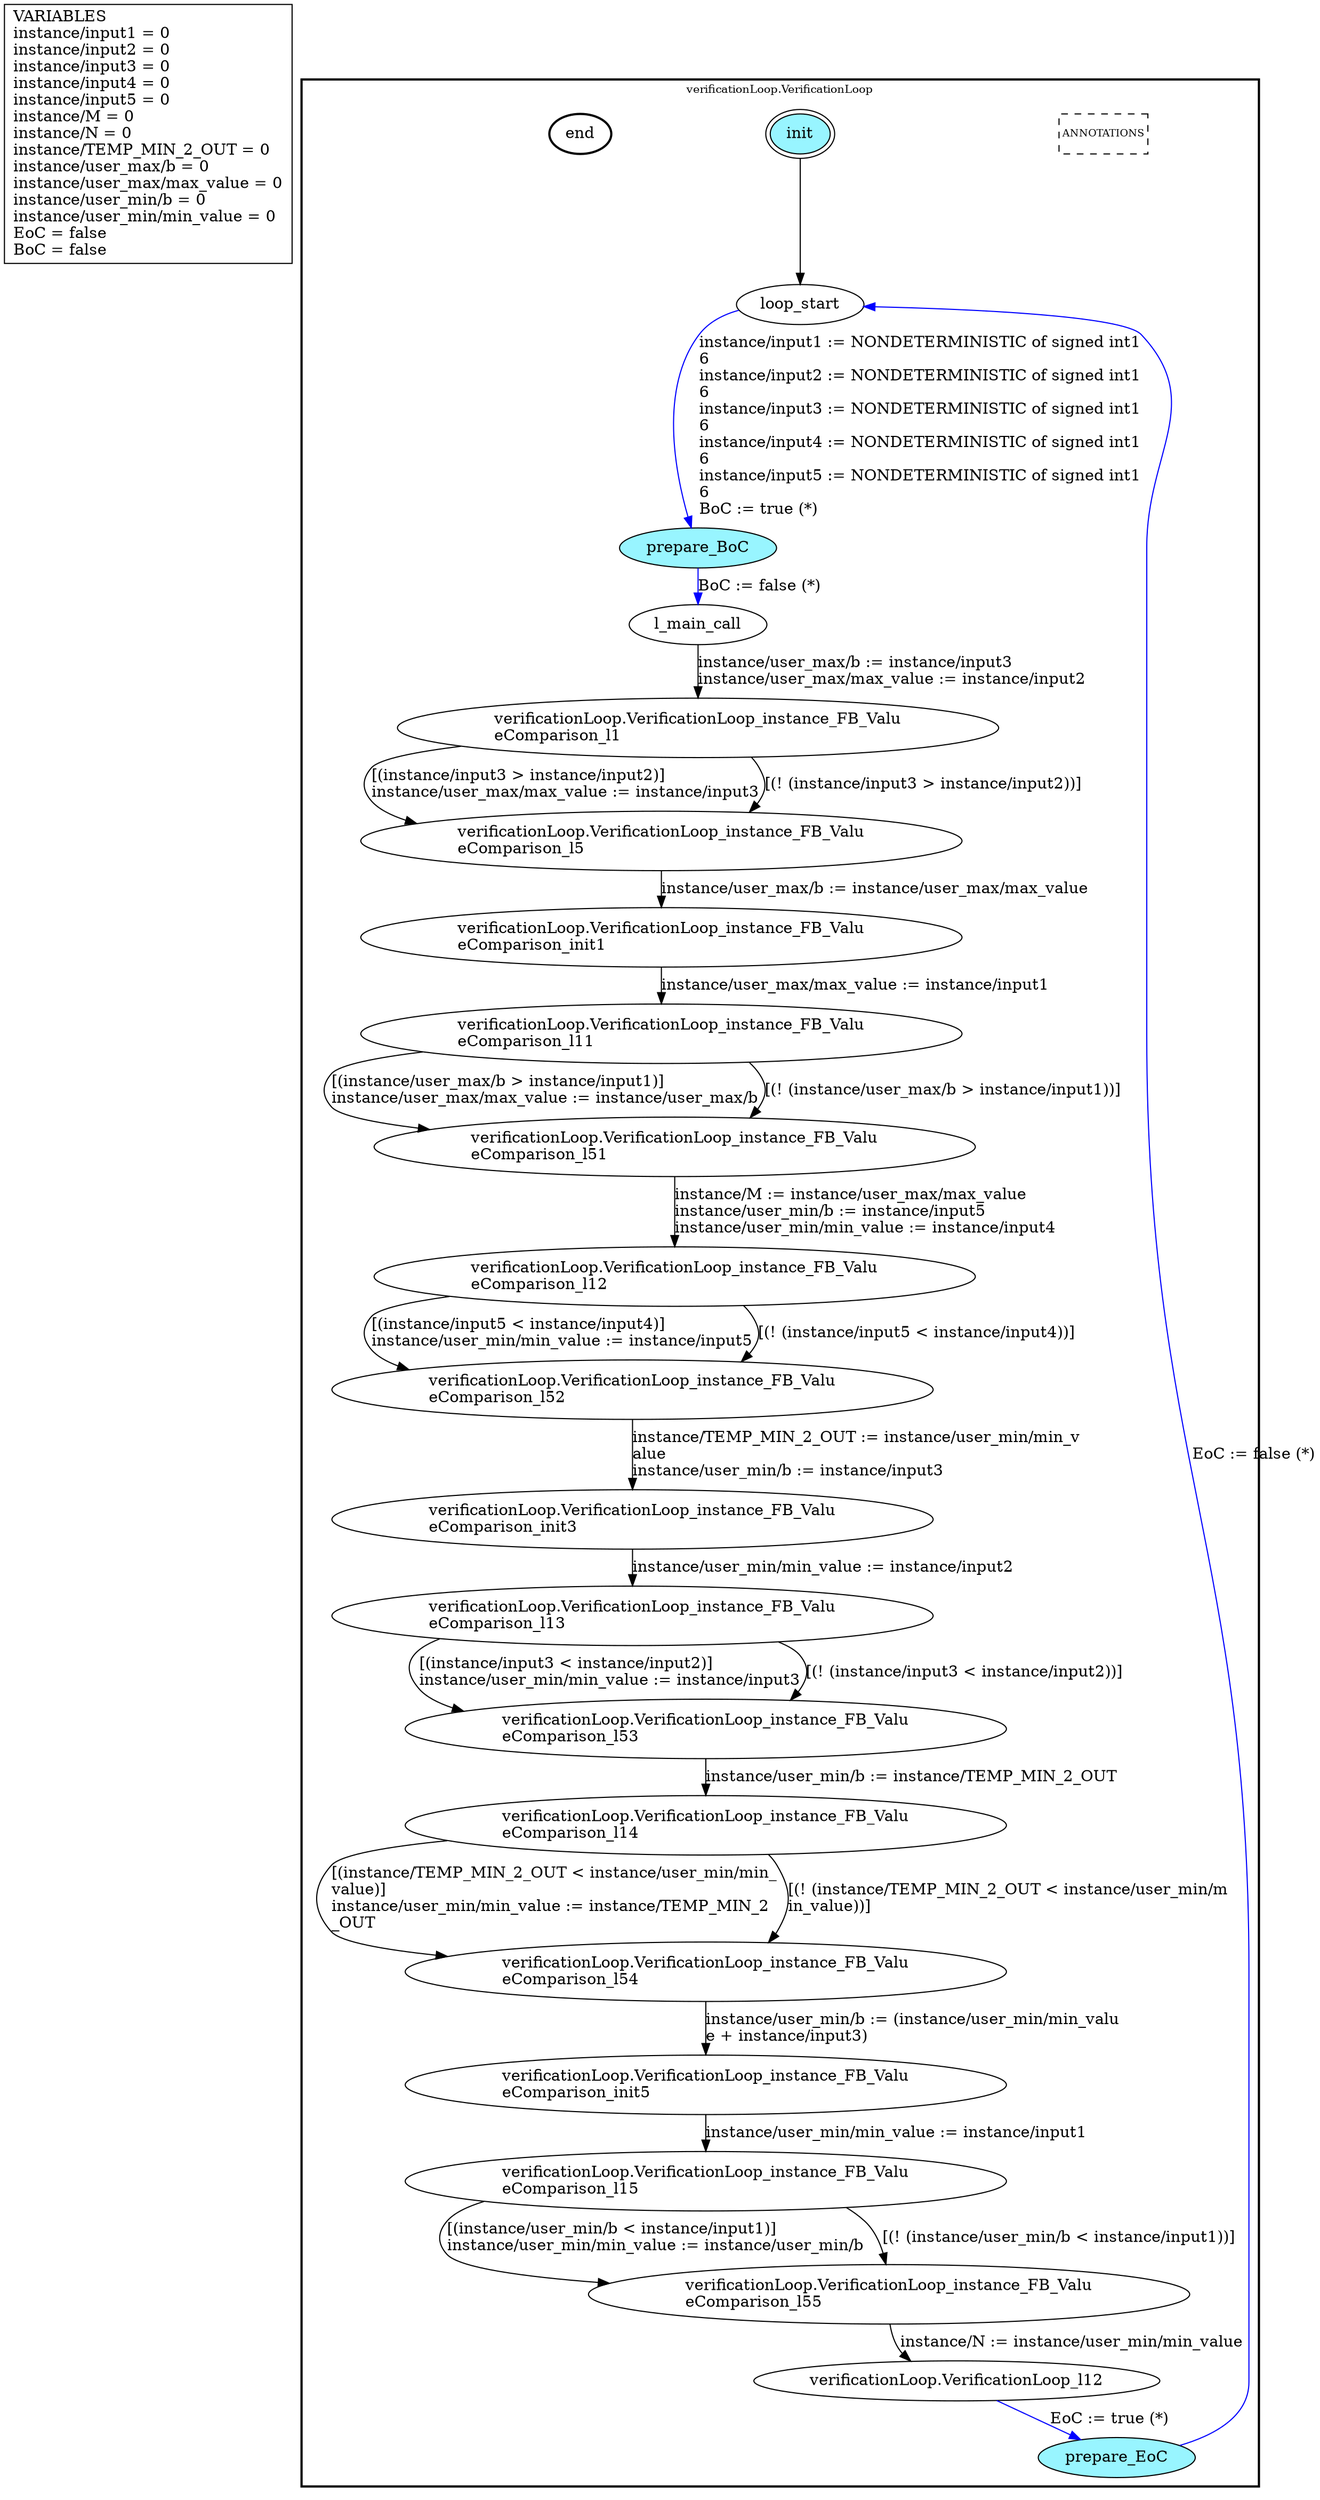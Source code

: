 digraph G {
	vars_declaration_pseudonode_network [
		label="VARIABLES\linstance/input1 = 0\linstance/input2 = 0\linstance/input3 = 0\linstance/input4 = 0\linstance/input5 = 0\linstance/M = 0\linstance/N = 0\linstance/TEMP_MIN_2_OUT = 0\linstance/user_max/b = 0\linstance/user_max/max_value = 0\linstance/user_min/b = 0\linstance/user_min/min_value = 0\lEoC = false\lBoC = false\l",
		fillcolor="lightgray", shape="rectangle"];
	subgraph clusterverificationLoop_VerificationLoop {
		node [style="filled"];
		style=bold;
		color="black";
		fontsize=10;
		ranksep=0.4;
		
		label="verificationLoop.VerificationLoop";
		
		annotations_pseudonode_verificationLoop_VerificationLoop [
			label="ANNOTATIONS",
			fontsize=9, margin="0.04,0.04", fillcolor="white", shape="rectangle", style="dashed"];
		
		init_verificationLoop_VerificationLoop [label="init", color="black", fillcolor="cadetblue1", peripheries=2, shape="ellipse"];
		end_verificationLoop_VerificationLoop [label="end", color="black", fillcolor="cadetblue1", style=bold, shape="ellipse"];
		loop_start_verificationLoop_VerificationLoop [label="loop_start", color="black", fillcolor="white", shape="ellipse"];
		prepare_BoC_verificationLoop_VerificationLoop [label="prepare_BoC", color="black", fillcolor="cadetblue1", shape="ellipse"];
		l_main_call_verificationLoop_VerificationLoop [label="l_main_call", color="black", fillcolor="white", shape="ellipse"];
		prepare_EoC_verificationLoop_VerificationLoop [label="prepare_EoC", color="black", fillcolor="cadetblue1", shape="ellipse"];
		verificationLoop_VerificationLoop_l12_verificationLoop_VerificationLoop [label="verificationLoop.VerificationLoop_l12", color="black", fillcolor="white", shape="ellipse"];
		verificationLoop_VerificationLoop_instance_FB_ValueComparison_l1_verificationLoop_VerificationLoop [label="verificationLoop.VerificationLoop_instance_FB_Valu\leComparison_l1\l", color="black", fillcolor="white", shape="ellipse"];
		verificationLoop_VerificationLoop_instance_FB_ValueComparison_l5_verificationLoop_VerificationLoop [label="verificationLoop.VerificationLoop_instance_FB_Valu\leComparison_l5\l", color="black", fillcolor="white", shape="ellipse"];
		verificationLoop_VerificationLoop_instance_FB_ValueComparison_init1_verificationLoop_VerificationLoop [label="verificationLoop.VerificationLoop_instance_FB_Valu\leComparison_init1\l", color="black", fillcolor="white", shape="ellipse"];
		verificationLoop_VerificationLoop_instance_FB_ValueComparison_l11_verificationLoop_VerificationLoop [label="verificationLoop.VerificationLoop_instance_FB_Valu\leComparison_l11\l", color="black", fillcolor="white", shape="ellipse"];
		verificationLoop_VerificationLoop_instance_FB_ValueComparison_l51_verificationLoop_VerificationLoop [label="verificationLoop.VerificationLoop_instance_FB_Valu\leComparison_l51\l", color="black", fillcolor="white", shape="ellipse"];
		verificationLoop_VerificationLoop_instance_FB_ValueComparison_l12_verificationLoop_VerificationLoop [label="verificationLoop.VerificationLoop_instance_FB_Valu\leComparison_l12\l", color="black", fillcolor="white", shape="ellipse"];
		verificationLoop_VerificationLoop_instance_FB_ValueComparison_l52_verificationLoop_VerificationLoop [label="verificationLoop.VerificationLoop_instance_FB_Valu\leComparison_l52\l", color="black", fillcolor="white", shape="ellipse"];
		verificationLoop_VerificationLoop_instance_FB_ValueComparison_init3_verificationLoop_VerificationLoop [label="verificationLoop.VerificationLoop_instance_FB_Valu\leComparison_init3\l", color="black", fillcolor="white", shape="ellipse"];
		verificationLoop_VerificationLoop_instance_FB_ValueComparison_l13_verificationLoop_VerificationLoop [label="verificationLoop.VerificationLoop_instance_FB_Valu\leComparison_l13\l", color="black", fillcolor="white", shape="ellipse"];
		verificationLoop_VerificationLoop_instance_FB_ValueComparison_l53_verificationLoop_VerificationLoop [label="verificationLoop.VerificationLoop_instance_FB_Valu\leComparison_l53\l", color="black", fillcolor="white", shape="ellipse"];
		verificationLoop_VerificationLoop_instance_FB_ValueComparison_l14_verificationLoop_VerificationLoop [label="verificationLoop.VerificationLoop_instance_FB_Valu\leComparison_l14\l", color="black", fillcolor="white", shape="ellipse"];
		verificationLoop_VerificationLoop_instance_FB_ValueComparison_l54_verificationLoop_VerificationLoop [label="verificationLoop.VerificationLoop_instance_FB_Valu\leComparison_l54\l", color="black", fillcolor="white", shape="ellipse"];
		verificationLoop_VerificationLoop_instance_FB_ValueComparison_init5_verificationLoop_VerificationLoop [label="verificationLoop.VerificationLoop_instance_FB_Valu\leComparison_init5\l", color="black", fillcolor="white", shape="ellipse"];
		verificationLoop_VerificationLoop_instance_FB_ValueComparison_l15_verificationLoop_VerificationLoop [label="verificationLoop.VerificationLoop_instance_FB_Valu\leComparison_l15\l", color="black", fillcolor="white", shape="ellipse"];
		verificationLoop_VerificationLoop_instance_FB_ValueComparison_l55_verificationLoop_VerificationLoop [label="verificationLoop.VerificationLoop_instance_FB_Valu\leComparison_l55\l", color="black", fillcolor="white", shape="ellipse"];
		init_verificationLoop_VerificationLoop -> loop_start_verificationLoop_VerificationLoop [color="black", label=""];
		loop_start_verificationLoop_VerificationLoop -> prepare_BoC_verificationLoop_VerificationLoop [color="blue", label="instance/input1 := NONDETERMINISTIC of signed int1\l6\linstance/input2 := NONDETERMINISTIC of signed int1\l6\linstance/input3 := NONDETERMINISTIC of signed int1\l6\linstance/input4 := NONDETERMINISTIC of signed int1\l6\linstance/input5 := NONDETERMINISTIC of signed int1\l6\lBoC := true (*)\l"];
		prepare_BoC_verificationLoop_VerificationLoop -> l_main_call_verificationLoop_VerificationLoop [color="blue", label="BoC := false (*)"];
		verificationLoop_VerificationLoop_l12_verificationLoop_VerificationLoop -> prepare_EoC_verificationLoop_VerificationLoop [color="blue", label="EoC := true (*)"];
		prepare_EoC_verificationLoop_VerificationLoop -> loop_start_verificationLoop_VerificationLoop [color="blue", label="EoC := false (*)"];
		verificationLoop_VerificationLoop_instance_FB_ValueComparison_l1_verificationLoop_VerificationLoop -> verificationLoop_VerificationLoop_instance_FB_ValueComparison_l5_verificationLoop_VerificationLoop [color="black", label="[(instance/input3 > instance/input2)]\linstance/user_max/max_value := instance/input3\l"];
		verificationLoop_VerificationLoop_instance_FB_ValueComparison_l1_verificationLoop_VerificationLoop -> verificationLoop_VerificationLoop_instance_FB_ValueComparison_l5_verificationLoop_VerificationLoop [color="black", label="[(! (instance/input3 > instance/input2))]"];
		verificationLoop_VerificationLoop_instance_FB_ValueComparison_l5_verificationLoop_VerificationLoop -> verificationLoop_VerificationLoop_instance_FB_ValueComparison_init1_verificationLoop_VerificationLoop [color="black", label="instance/user_max/b := instance/user_max/max_value"];
		verificationLoop_VerificationLoop_instance_FB_ValueComparison_init1_verificationLoop_VerificationLoop -> verificationLoop_VerificationLoop_instance_FB_ValueComparison_l11_verificationLoop_VerificationLoop [color="black", label="instance/user_max/max_value := instance/input1"];
		verificationLoop_VerificationLoop_instance_FB_ValueComparison_l11_verificationLoop_VerificationLoop -> verificationLoop_VerificationLoop_instance_FB_ValueComparison_l51_verificationLoop_VerificationLoop [color="black", label="[(instance/user_max/b > instance/input1)]\linstance/user_max/max_value := instance/user_max/b\l"];
		verificationLoop_VerificationLoop_instance_FB_ValueComparison_l11_verificationLoop_VerificationLoop -> verificationLoop_VerificationLoop_instance_FB_ValueComparison_l51_verificationLoop_VerificationLoop [color="black", label="[(! (instance/user_max/b > instance/input1))]"];
		verificationLoop_VerificationLoop_instance_FB_ValueComparison_l51_verificationLoop_VerificationLoop -> verificationLoop_VerificationLoop_instance_FB_ValueComparison_l12_verificationLoop_VerificationLoop [color="black", label="instance/M := instance/user_max/max_value\linstance/user_min/b := instance/input5\linstance/user_min/min_value := instance/input4\l"];
		verificationLoop_VerificationLoop_instance_FB_ValueComparison_l12_verificationLoop_VerificationLoop -> verificationLoop_VerificationLoop_instance_FB_ValueComparison_l52_verificationLoop_VerificationLoop [color="black", label="[(instance/input5 < instance/input4)]\linstance/user_min/min_value := instance/input5\l"];
		verificationLoop_VerificationLoop_instance_FB_ValueComparison_l12_verificationLoop_VerificationLoop -> verificationLoop_VerificationLoop_instance_FB_ValueComparison_l52_verificationLoop_VerificationLoop [color="black", label="[(! (instance/input5 < instance/input4))]"];
		verificationLoop_VerificationLoop_instance_FB_ValueComparison_l52_verificationLoop_VerificationLoop -> verificationLoop_VerificationLoop_instance_FB_ValueComparison_init3_verificationLoop_VerificationLoop [color="black", label="instance/TEMP_MIN_2_OUT := instance/user_min/min_v\lalue\linstance/user_min/b := instance/input3\l"];
		verificationLoop_VerificationLoop_instance_FB_ValueComparison_init3_verificationLoop_VerificationLoop -> verificationLoop_VerificationLoop_instance_FB_ValueComparison_l13_verificationLoop_VerificationLoop [color="black", label="instance/user_min/min_value := instance/input2"];
		verificationLoop_VerificationLoop_instance_FB_ValueComparison_l13_verificationLoop_VerificationLoop -> verificationLoop_VerificationLoop_instance_FB_ValueComparison_l53_verificationLoop_VerificationLoop [color="black", label="[(instance/input3 < instance/input2)]\linstance/user_min/min_value := instance/input3\l"];
		verificationLoop_VerificationLoop_instance_FB_ValueComparison_l13_verificationLoop_VerificationLoop -> verificationLoop_VerificationLoop_instance_FB_ValueComparison_l53_verificationLoop_VerificationLoop [color="black", label="[(! (instance/input3 < instance/input2))]"];
		verificationLoop_VerificationLoop_instance_FB_ValueComparison_l53_verificationLoop_VerificationLoop -> verificationLoop_VerificationLoop_instance_FB_ValueComparison_l14_verificationLoop_VerificationLoop [color="black", label="instance/user_min/b := instance/TEMP_MIN_2_OUT"];
		verificationLoop_VerificationLoop_instance_FB_ValueComparison_l14_verificationLoop_VerificationLoop -> verificationLoop_VerificationLoop_instance_FB_ValueComparison_l54_verificationLoop_VerificationLoop [color="black", label="[(instance/TEMP_MIN_2_OUT < instance/user_min/min_\lvalue)]\linstance/user_min/min_value := instance/TEMP_MIN_2\l_OUT\l"];
		verificationLoop_VerificationLoop_instance_FB_ValueComparison_l14_verificationLoop_VerificationLoop -> verificationLoop_VerificationLoop_instance_FB_ValueComparison_l54_verificationLoop_VerificationLoop [color="black", label="[(! (instance/TEMP_MIN_2_OUT < instance/user_min/m\lin_value))]\l"];
		verificationLoop_VerificationLoop_instance_FB_ValueComparison_l54_verificationLoop_VerificationLoop -> verificationLoop_VerificationLoop_instance_FB_ValueComparison_init5_verificationLoop_VerificationLoop [color="black", label="instance/user_min/b := (instance/user_min/min_valu\le + instance/input3)\l"];
		verificationLoop_VerificationLoop_instance_FB_ValueComparison_init5_verificationLoop_VerificationLoop -> verificationLoop_VerificationLoop_instance_FB_ValueComparison_l15_verificationLoop_VerificationLoop [color="black", label="instance/user_min/min_value := instance/input1"];
		verificationLoop_VerificationLoop_instance_FB_ValueComparison_l15_verificationLoop_VerificationLoop -> verificationLoop_VerificationLoop_instance_FB_ValueComparison_l55_verificationLoop_VerificationLoop [color="black", label="[(instance/user_min/b < instance/input1)]\linstance/user_min/min_value := instance/user_min/b\l"];
		verificationLoop_VerificationLoop_instance_FB_ValueComparison_l15_verificationLoop_VerificationLoop -> verificationLoop_VerificationLoop_instance_FB_ValueComparison_l55_verificationLoop_VerificationLoop [color="black", label="[(! (instance/user_min/b < instance/input1))]"];
		verificationLoop_VerificationLoop_instance_FB_ValueComparison_l55_verificationLoop_VerificationLoop -> verificationLoop_VerificationLoop_l12_verificationLoop_VerificationLoop [color="black", label="instance/N := instance/user_min/min_value"];
		l_main_call_verificationLoop_VerificationLoop -> verificationLoop_VerificationLoop_instance_FB_ValueComparison_l1_verificationLoop_VerificationLoop [color="black", label="instance/user_max/b := instance/input3\linstance/user_max/max_value := instance/input2\l"];
	}
}

